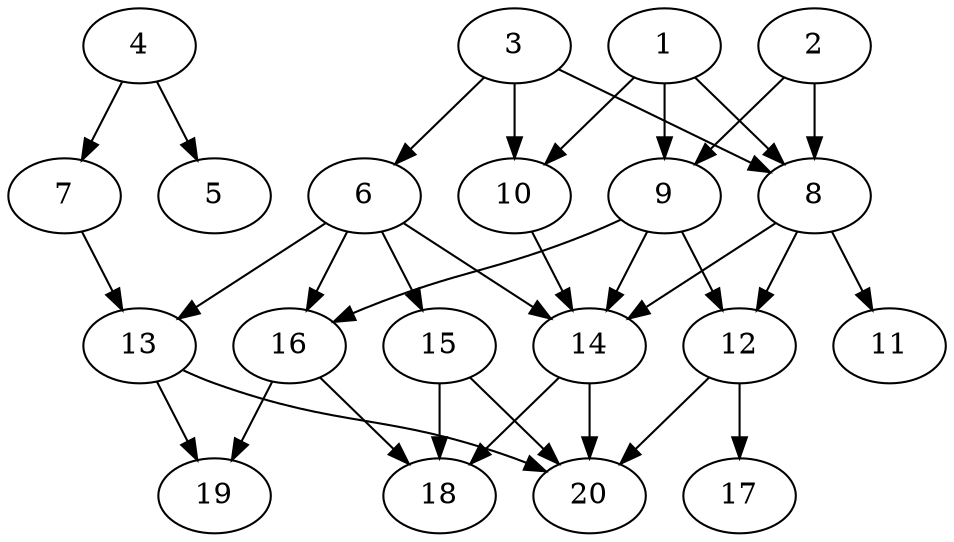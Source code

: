 // DAG automatically generated by daggen at Tue Jul 23 14:25:45 2019
// ./daggen --dot -n 20 --ccr 0.5 --fat 0.7 --regular 0.5 --density 0.6 --mindata 5242880 --maxdata 52428800 
digraph G {
  1 [size="21981184", alpha="0.19", expect_size="10990592"] 
  1 -> 8 [size ="10990592"]
  1 -> 9 [size ="10990592"]
  1 -> 10 [size ="10990592"]
  2 [size="18563072", alpha="0.10", expect_size="9281536"] 
  2 -> 8 [size ="9281536"]
  2 -> 9 [size ="9281536"]
  3 [size="20932608", alpha="0.06", expect_size="10466304"] 
  3 -> 6 [size ="10466304"]
  3 -> 8 [size ="10466304"]
  3 -> 10 [size ="10466304"]
  4 [size="73822208", alpha="0.14", expect_size="36911104"] 
  4 -> 5 [size ="36911104"]
  4 -> 7 [size ="36911104"]
  5 [size="24227840", alpha="0.05", expect_size="12113920"] 
  6 [size="58652672", alpha="0.16", expect_size="29326336"] 
  6 -> 13 [size ="29326336"]
  6 -> 14 [size ="29326336"]
  6 -> 15 [size ="29326336"]
  6 -> 16 [size ="29326336"]
  7 [size="71766016", alpha="0.18", expect_size="35883008"] 
  7 -> 13 [size ="35883008"]
  8 [size="86423552", alpha="0.17", expect_size="43211776"] 
  8 -> 11 [size ="43211776"]
  8 -> 12 [size ="43211776"]
  8 -> 14 [size ="43211776"]
  9 [size="25765888", alpha="0.11", expect_size="12882944"] 
  9 -> 12 [size ="12882944"]
  9 -> 14 [size ="12882944"]
  9 -> 16 [size ="12882944"]
  10 [size="27242496", alpha="0.18", expect_size="13621248"] 
  10 -> 14 [size ="13621248"]
  11 [size="13690880", alpha="0.02", expect_size="6845440"] 
  12 [size="102453248", alpha="0.03", expect_size="51226624"] 
  12 -> 17 [size ="51226624"]
  12 -> 20 [size ="51226624"]
  13 [size="55341056", alpha="0.04", expect_size="27670528"] 
  13 -> 19 [size ="27670528"]
  13 -> 20 [size ="27670528"]
  14 [size="84457472", alpha="0.14", expect_size="42228736"] 
  14 -> 18 [size ="42228736"]
  14 -> 20 [size ="42228736"]
  15 [size="57602048", alpha="0.12", expect_size="28801024"] 
  15 -> 18 [size ="28801024"]
  15 -> 20 [size ="28801024"]
  16 [size="80211968", alpha="0.10", expect_size="40105984"] 
  16 -> 18 [size ="40105984"]
  16 -> 19 [size ="40105984"]
  17 [size="61517824", alpha="0.15", expect_size="30758912"] 
  18 [size="54265856", alpha="0.05", expect_size="27132928"] 
  19 [size="41940992", alpha="0.12", expect_size="20970496"] 
  20 [size="92256256", alpha="0.07", expect_size="46128128"] 
}
